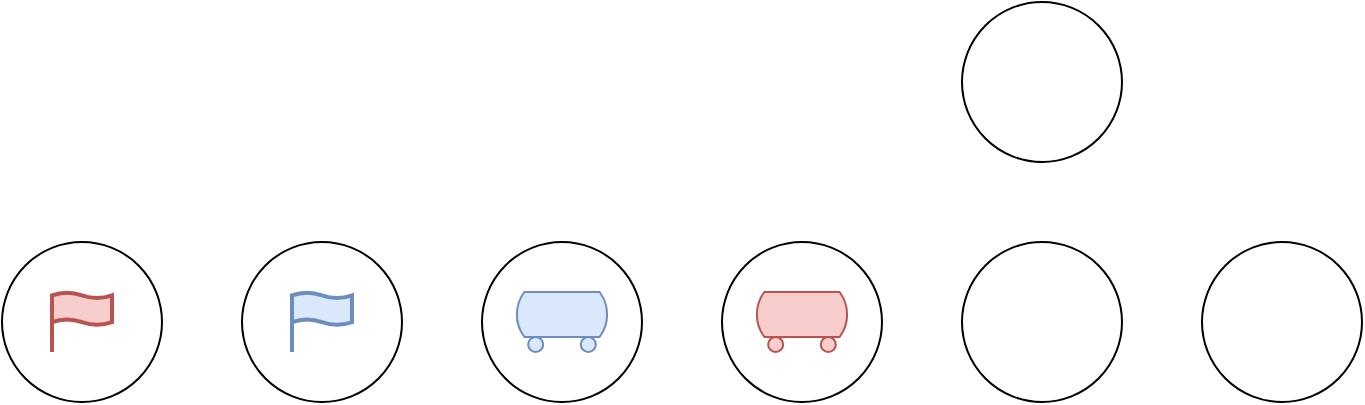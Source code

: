 <mxfile version="20.3.0" type="device"><diagram id="CluPS3fzWZKmq3DWHZcH" name="Page-1"><mxGraphModel dx="1102" dy="905" grid="1" gridSize="10" guides="1" tooltips="1" connect="1" arrows="1" fold="1" page="1" pageScale="1" pageWidth="827" pageHeight="1169" math="0" shadow="0"><root><mxCell id="0"/><mxCell id="1" parent="0"/><mxCell id="4HOk198H8LvtWGDnYO4m-1" value="" style="ellipse;whiteSpace=wrap;html=1;aspect=fixed;" vertex="1" parent="1"><mxGeometry x="80" y="400" width="80" height="80" as="geometry"/></mxCell><mxCell id="4HOk198H8LvtWGDnYO4m-2" value="" style="ellipse;whiteSpace=wrap;html=1;aspect=fixed;" vertex="1" parent="1"><mxGeometry x="200" y="400" width="80" height="80" as="geometry"/></mxCell><mxCell id="4HOk198H8LvtWGDnYO4m-3" value="" style="ellipse;whiteSpace=wrap;html=1;aspect=fixed;" vertex="1" parent="1"><mxGeometry x="320" y="400" width="80" height="80" as="geometry"/></mxCell><mxCell id="4HOk198H8LvtWGDnYO4m-5" value="" style="ellipse;whiteSpace=wrap;html=1;aspect=fixed;" vertex="1" parent="1"><mxGeometry x="440" y="400" width="80" height="80" as="geometry"/></mxCell><mxCell id="4HOk198H8LvtWGDnYO4m-6" value="" style="ellipse;whiteSpace=wrap;html=1;aspect=fixed;" vertex="1" parent="1"><mxGeometry x="560" y="400" width="80" height="80" as="geometry"/></mxCell><mxCell id="4HOk198H8LvtWGDnYO4m-7" value="" style="ellipse;whiteSpace=wrap;html=1;aspect=fixed;" vertex="1" parent="1"><mxGeometry x="680" y="400" width="80" height="80" as="geometry"/></mxCell><mxCell id="4HOk198H8LvtWGDnYO4m-8" value="" style="ellipse;whiteSpace=wrap;html=1;aspect=fixed;" vertex="1" parent="1"><mxGeometry x="560" y="280" width="80" height="80" as="geometry"/></mxCell><mxCell id="4HOk198H8LvtWGDnYO4m-9" value="" style="html=1;verticalLabelPosition=bottom;align=center;labelBackgroundColor=#ffffff;verticalAlign=top;strokeWidth=2;strokeColor=#6c8ebf;shadow=0;dashed=0;shape=mxgraph.ios7.icons.flag;fillColor=#dae8fc;" vertex="1" parent="1"><mxGeometry x="225" y="425" width="30" height="30" as="geometry"/></mxCell><mxCell id="4HOk198H8LvtWGDnYO4m-10" value="" style="verticalLabelPosition=bottom;outlineConnect=0;align=center;dashed=0;html=1;verticalAlign=top;shape=mxgraph.pid.misc.tank_car,_tank_wagon;fillColor=#f8cecc;strokeColor=#b85450;" vertex="1" parent="1"><mxGeometry x="456.18" y="425" width="47.63" height="30" as="geometry"/></mxCell><mxCell id="4HOk198H8LvtWGDnYO4m-11" value="" style="verticalLabelPosition=bottom;outlineConnect=0;align=center;dashed=0;html=1;verticalAlign=top;shape=mxgraph.pid.misc.tank_car,_tank_wagon;fillColor=#dae8fc;strokeColor=#6c8ebf;" vertex="1" parent="1"><mxGeometry x="336.18" y="425" width="47.63" height="30" as="geometry"/></mxCell><mxCell id="4HOk198H8LvtWGDnYO4m-12" value="" style="html=1;verticalLabelPosition=bottom;align=center;labelBackgroundColor=#ffffff;verticalAlign=top;strokeWidth=2;strokeColor=#b85450;shadow=0;dashed=0;shape=mxgraph.ios7.icons.flag;fillColor=#f8cecc;" vertex="1" parent="1"><mxGeometry x="105" y="425" width="30" height="30" as="geometry"/></mxCell></root></mxGraphModel></diagram></mxfile>